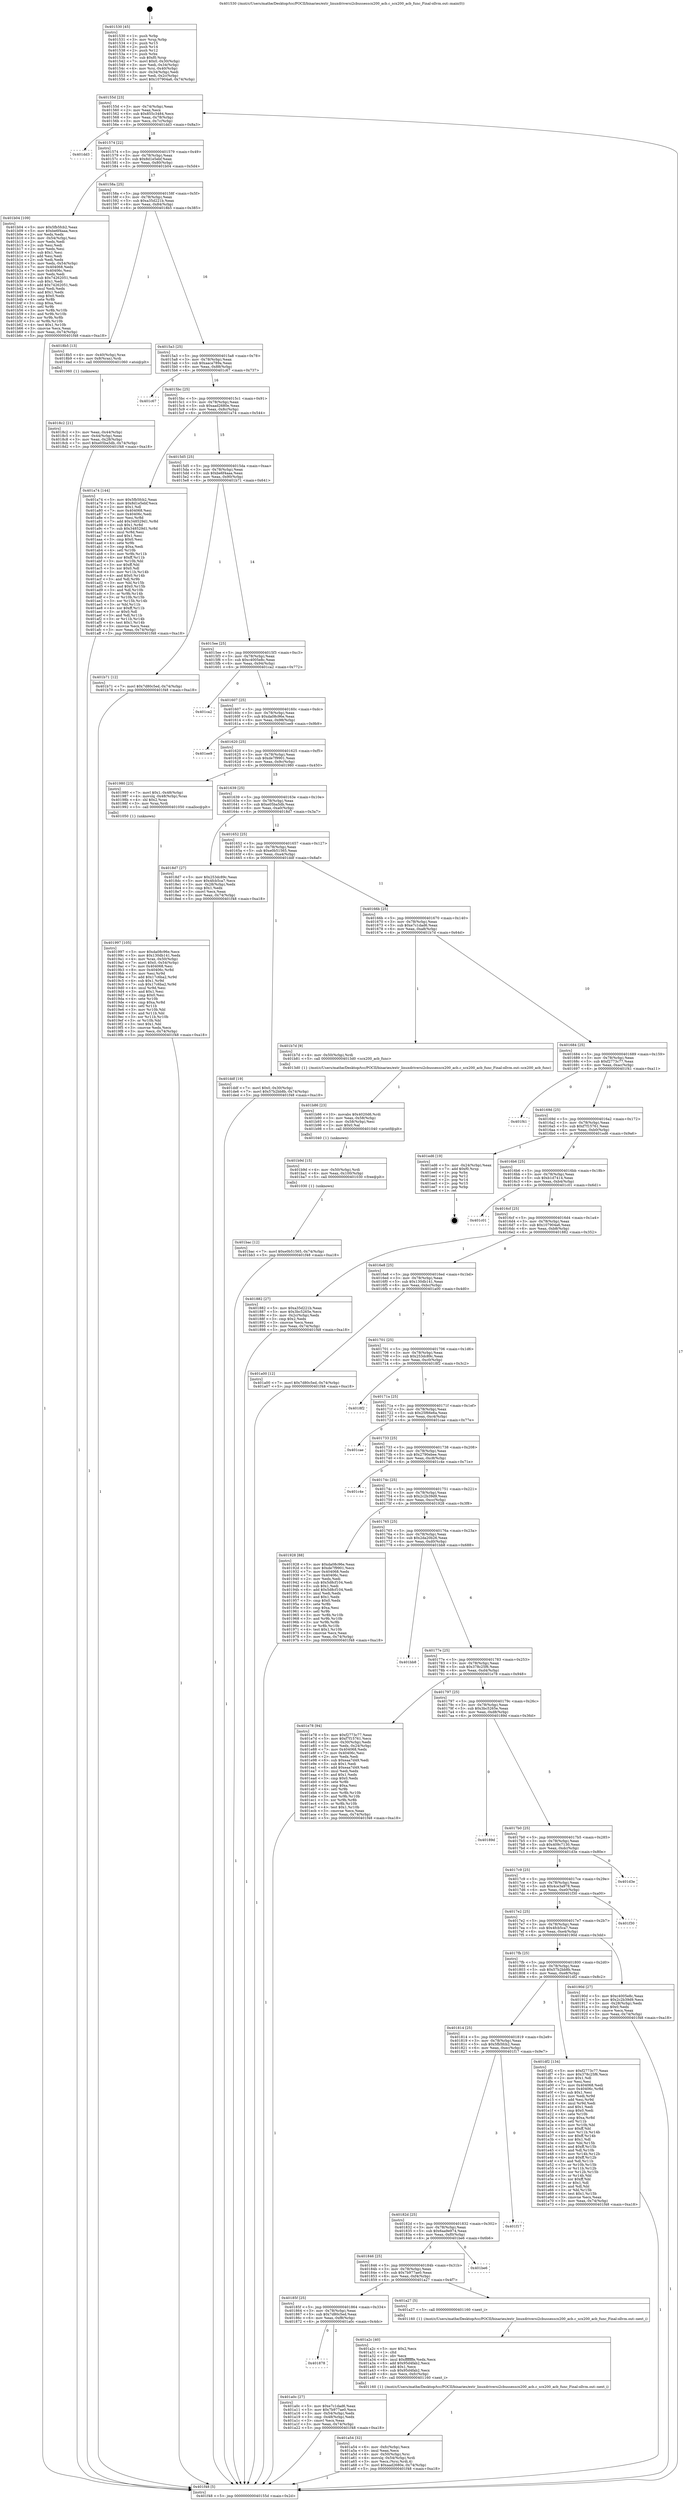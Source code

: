 digraph "0x401530" {
  label = "0x401530 (/mnt/c/Users/mathe/Desktop/tcc/POCII/binaries/extr_linuxdriversi2cbussesscx200_acb.c_scx200_acb_func_Final-ollvm.out::main(0))"
  labelloc = "t"
  node[shape=record]

  Entry [label="",width=0.3,height=0.3,shape=circle,fillcolor=black,style=filled]
  "0x40155d" [label="{
     0x40155d [23]\l
     | [instrs]\l
     &nbsp;&nbsp;0x40155d \<+3\>: mov -0x74(%rbp),%eax\l
     &nbsp;&nbsp;0x401560 \<+2\>: mov %eax,%ecx\l
     &nbsp;&nbsp;0x401562 \<+6\>: sub $0x855c3484,%ecx\l
     &nbsp;&nbsp;0x401568 \<+3\>: mov %eax,-0x78(%rbp)\l
     &nbsp;&nbsp;0x40156b \<+3\>: mov %ecx,-0x7c(%rbp)\l
     &nbsp;&nbsp;0x40156e \<+6\>: je 0000000000401dd3 \<main+0x8a3\>\l
  }"]
  "0x401dd3" [label="{
     0x401dd3\l
  }", style=dashed]
  "0x401574" [label="{
     0x401574 [22]\l
     | [instrs]\l
     &nbsp;&nbsp;0x401574 \<+5\>: jmp 0000000000401579 \<main+0x49\>\l
     &nbsp;&nbsp;0x401579 \<+3\>: mov -0x78(%rbp),%eax\l
     &nbsp;&nbsp;0x40157c \<+5\>: sub $0x8d1e5ebf,%eax\l
     &nbsp;&nbsp;0x401581 \<+3\>: mov %eax,-0x80(%rbp)\l
     &nbsp;&nbsp;0x401584 \<+6\>: je 0000000000401b04 \<main+0x5d4\>\l
  }"]
  Exit [label="",width=0.3,height=0.3,shape=circle,fillcolor=black,style=filled,peripheries=2]
  "0x401b04" [label="{
     0x401b04 [109]\l
     | [instrs]\l
     &nbsp;&nbsp;0x401b04 \<+5\>: mov $0x5fb5fcb2,%eax\l
     &nbsp;&nbsp;0x401b09 \<+5\>: mov $0xbe6f4aaa,%ecx\l
     &nbsp;&nbsp;0x401b0e \<+2\>: xor %edx,%edx\l
     &nbsp;&nbsp;0x401b10 \<+3\>: mov -0x54(%rbp),%esi\l
     &nbsp;&nbsp;0x401b13 \<+2\>: mov %edx,%edi\l
     &nbsp;&nbsp;0x401b15 \<+2\>: sub %esi,%edi\l
     &nbsp;&nbsp;0x401b17 \<+2\>: mov %edx,%esi\l
     &nbsp;&nbsp;0x401b19 \<+3\>: sub $0x1,%esi\l
     &nbsp;&nbsp;0x401b1c \<+2\>: add %esi,%edi\l
     &nbsp;&nbsp;0x401b1e \<+2\>: sub %edi,%edx\l
     &nbsp;&nbsp;0x401b20 \<+3\>: mov %edx,-0x54(%rbp)\l
     &nbsp;&nbsp;0x401b23 \<+7\>: mov 0x404068,%edx\l
     &nbsp;&nbsp;0x401b2a \<+7\>: mov 0x40406c,%esi\l
     &nbsp;&nbsp;0x401b31 \<+2\>: mov %edx,%edi\l
     &nbsp;&nbsp;0x401b33 \<+6\>: sub $0x74262051,%edi\l
     &nbsp;&nbsp;0x401b39 \<+3\>: sub $0x1,%edi\l
     &nbsp;&nbsp;0x401b3c \<+6\>: add $0x74262051,%edi\l
     &nbsp;&nbsp;0x401b42 \<+3\>: imul %edi,%edx\l
     &nbsp;&nbsp;0x401b45 \<+3\>: and $0x1,%edx\l
     &nbsp;&nbsp;0x401b48 \<+3\>: cmp $0x0,%edx\l
     &nbsp;&nbsp;0x401b4b \<+4\>: sete %r8b\l
     &nbsp;&nbsp;0x401b4f \<+3\>: cmp $0xa,%esi\l
     &nbsp;&nbsp;0x401b52 \<+4\>: setl %r9b\l
     &nbsp;&nbsp;0x401b56 \<+3\>: mov %r8b,%r10b\l
     &nbsp;&nbsp;0x401b59 \<+3\>: and %r9b,%r10b\l
     &nbsp;&nbsp;0x401b5c \<+3\>: xor %r9b,%r8b\l
     &nbsp;&nbsp;0x401b5f \<+3\>: or %r8b,%r10b\l
     &nbsp;&nbsp;0x401b62 \<+4\>: test $0x1,%r10b\l
     &nbsp;&nbsp;0x401b66 \<+3\>: cmovne %ecx,%eax\l
     &nbsp;&nbsp;0x401b69 \<+3\>: mov %eax,-0x74(%rbp)\l
     &nbsp;&nbsp;0x401b6c \<+5\>: jmp 0000000000401f48 \<main+0xa18\>\l
  }"]
  "0x40158a" [label="{
     0x40158a [25]\l
     | [instrs]\l
     &nbsp;&nbsp;0x40158a \<+5\>: jmp 000000000040158f \<main+0x5f\>\l
     &nbsp;&nbsp;0x40158f \<+3\>: mov -0x78(%rbp),%eax\l
     &nbsp;&nbsp;0x401592 \<+5\>: sub $0xa35d221b,%eax\l
     &nbsp;&nbsp;0x401597 \<+6\>: mov %eax,-0x84(%rbp)\l
     &nbsp;&nbsp;0x40159d \<+6\>: je 00000000004018b5 \<main+0x385\>\l
  }"]
  "0x401bac" [label="{
     0x401bac [12]\l
     | [instrs]\l
     &nbsp;&nbsp;0x401bac \<+7\>: movl $0xe0b51565,-0x74(%rbp)\l
     &nbsp;&nbsp;0x401bb3 \<+5\>: jmp 0000000000401f48 \<main+0xa18\>\l
  }"]
  "0x4018b5" [label="{
     0x4018b5 [13]\l
     | [instrs]\l
     &nbsp;&nbsp;0x4018b5 \<+4\>: mov -0x40(%rbp),%rax\l
     &nbsp;&nbsp;0x4018b9 \<+4\>: mov 0x8(%rax),%rdi\l
     &nbsp;&nbsp;0x4018bd \<+5\>: call 0000000000401060 \<atoi@plt\>\l
     | [calls]\l
     &nbsp;&nbsp;0x401060 \{1\} (unknown)\l
  }"]
  "0x4015a3" [label="{
     0x4015a3 [25]\l
     | [instrs]\l
     &nbsp;&nbsp;0x4015a3 \<+5\>: jmp 00000000004015a8 \<main+0x78\>\l
     &nbsp;&nbsp;0x4015a8 \<+3\>: mov -0x78(%rbp),%eax\l
     &nbsp;&nbsp;0x4015ab \<+5\>: sub $0xaaca789a,%eax\l
     &nbsp;&nbsp;0x4015b0 \<+6\>: mov %eax,-0x88(%rbp)\l
     &nbsp;&nbsp;0x4015b6 \<+6\>: je 0000000000401c67 \<main+0x737\>\l
  }"]
  "0x401b9d" [label="{
     0x401b9d [15]\l
     | [instrs]\l
     &nbsp;&nbsp;0x401b9d \<+4\>: mov -0x50(%rbp),%rdi\l
     &nbsp;&nbsp;0x401ba1 \<+6\>: mov %eax,-0x100(%rbp)\l
     &nbsp;&nbsp;0x401ba7 \<+5\>: call 0000000000401030 \<free@plt\>\l
     | [calls]\l
     &nbsp;&nbsp;0x401030 \{1\} (unknown)\l
  }"]
  "0x401c67" [label="{
     0x401c67\l
  }", style=dashed]
  "0x4015bc" [label="{
     0x4015bc [25]\l
     | [instrs]\l
     &nbsp;&nbsp;0x4015bc \<+5\>: jmp 00000000004015c1 \<main+0x91\>\l
     &nbsp;&nbsp;0x4015c1 \<+3\>: mov -0x78(%rbp),%eax\l
     &nbsp;&nbsp;0x4015c4 \<+5\>: sub $0xaad2680e,%eax\l
     &nbsp;&nbsp;0x4015c9 \<+6\>: mov %eax,-0x8c(%rbp)\l
     &nbsp;&nbsp;0x4015cf \<+6\>: je 0000000000401a74 \<main+0x544\>\l
  }"]
  "0x401b86" [label="{
     0x401b86 [23]\l
     | [instrs]\l
     &nbsp;&nbsp;0x401b86 \<+10\>: movabs $0x4020d6,%rdi\l
     &nbsp;&nbsp;0x401b90 \<+3\>: mov %eax,-0x58(%rbp)\l
     &nbsp;&nbsp;0x401b93 \<+3\>: mov -0x58(%rbp),%esi\l
     &nbsp;&nbsp;0x401b96 \<+2\>: mov $0x0,%al\l
     &nbsp;&nbsp;0x401b98 \<+5\>: call 0000000000401040 \<printf@plt\>\l
     | [calls]\l
     &nbsp;&nbsp;0x401040 \{1\} (unknown)\l
  }"]
  "0x401a74" [label="{
     0x401a74 [144]\l
     | [instrs]\l
     &nbsp;&nbsp;0x401a74 \<+5\>: mov $0x5fb5fcb2,%eax\l
     &nbsp;&nbsp;0x401a79 \<+5\>: mov $0x8d1e5ebf,%ecx\l
     &nbsp;&nbsp;0x401a7e \<+2\>: mov $0x1,%dl\l
     &nbsp;&nbsp;0x401a80 \<+7\>: mov 0x404068,%esi\l
     &nbsp;&nbsp;0x401a87 \<+7\>: mov 0x40406c,%edi\l
     &nbsp;&nbsp;0x401a8e \<+3\>: mov %esi,%r8d\l
     &nbsp;&nbsp;0x401a91 \<+7\>: add $0x348529d1,%r8d\l
     &nbsp;&nbsp;0x401a98 \<+4\>: sub $0x1,%r8d\l
     &nbsp;&nbsp;0x401a9c \<+7\>: sub $0x348529d1,%r8d\l
     &nbsp;&nbsp;0x401aa3 \<+4\>: imul %r8d,%esi\l
     &nbsp;&nbsp;0x401aa7 \<+3\>: and $0x1,%esi\l
     &nbsp;&nbsp;0x401aaa \<+3\>: cmp $0x0,%esi\l
     &nbsp;&nbsp;0x401aad \<+4\>: sete %r9b\l
     &nbsp;&nbsp;0x401ab1 \<+3\>: cmp $0xa,%edi\l
     &nbsp;&nbsp;0x401ab4 \<+4\>: setl %r10b\l
     &nbsp;&nbsp;0x401ab8 \<+3\>: mov %r9b,%r11b\l
     &nbsp;&nbsp;0x401abb \<+4\>: xor $0xff,%r11b\l
     &nbsp;&nbsp;0x401abf \<+3\>: mov %r10b,%bl\l
     &nbsp;&nbsp;0x401ac2 \<+3\>: xor $0xff,%bl\l
     &nbsp;&nbsp;0x401ac5 \<+3\>: xor $0x0,%dl\l
     &nbsp;&nbsp;0x401ac8 \<+3\>: mov %r11b,%r14b\l
     &nbsp;&nbsp;0x401acb \<+4\>: and $0x0,%r14b\l
     &nbsp;&nbsp;0x401acf \<+3\>: and %dl,%r9b\l
     &nbsp;&nbsp;0x401ad2 \<+3\>: mov %bl,%r15b\l
     &nbsp;&nbsp;0x401ad5 \<+4\>: and $0x0,%r15b\l
     &nbsp;&nbsp;0x401ad9 \<+3\>: and %dl,%r10b\l
     &nbsp;&nbsp;0x401adc \<+3\>: or %r9b,%r14b\l
     &nbsp;&nbsp;0x401adf \<+3\>: or %r10b,%r15b\l
     &nbsp;&nbsp;0x401ae2 \<+3\>: xor %r15b,%r14b\l
     &nbsp;&nbsp;0x401ae5 \<+3\>: or %bl,%r11b\l
     &nbsp;&nbsp;0x401ae8 \<+4\>: xor $0xff,%r11b\l
     &nbsp;&nbsp;0x401aec \<+3\>: or $0x0,%dl\l
     &nbsp;&nbsp;0x401aef \<+3\>: and %dl,%r11b\l
     &nbsp;&nbsp;0x401af2 \<+3\>: or %r11b,%r14b\l
     &nbsp;&nbsp;0x401af5 \<+4\>: test $0x1,%r14b\l
     &nbsp;&nbsp;0x401af9 \<+3\>: cmovne %ecx,%eax\l
     &nbsp;&nbsp;0x401afc \<+3\>: mov %eax,-0x74(%rbp)\l
     &nbsp;&nbsp;0x401aff \<+5\>: jmp 0000000000401f48 \<main+0xa18\>\l
  }"]
  "0x4015d5" [label="{
     0x4015d5 [25]\l
     | [instrs]\l
     &nbsp;&nbsp;0x4015d5 \<+5\>: jmp 00000000004015da \<main+0xaa\>\l
     &nbsp;&nbsp;0x4015da \<+3\>: mov -0x78(%rbp),%eax\l
     &nbsp;&nbsp;0x4015dd \<+5\>: sub $0xbe6f4aaa,%eax\l
     &nbsp;&nbsp;0x4015e2 \<+6\>: mov %eax,-0x90(%rbp)\l
     &nbsp;&nbsp;0x4015e8 \<+6\>: je 0000000000401b71 \<main+0x641\>\l
  }"]
  "0x401a54" [label="{
     0x401a54 [32]\l
     | [instrs]\l
     &nbsp;&nbsp;0x401a54 \<+6\>: mov -0xfc(%rbp),%ecx\l
     &nbsp;&nbsp;0x401a5a \<+3\>: imul %eax,%ecx\l
     &nbsp;&nbsp;0x401a5d \<+4\>: mov -0x50(%rbp),%rsi\l
     &nbsp;&nbsp;0x401a61 \<+4\>: movslq -0x54(%rbp),%rdi\l
     &nbsp;&nbsp;0x401a65 \<+3\>: mov %ecx,(%rsi,%rdi,4)\l
     &nbsp;&nbsp;0x401a68 \<+7\>: movl $0xaad2680e,-0x74(%rbp)\l
     &nbsp;&nbsp;0x401a6f \<+5\>: jmp 0000000000401f48 \<main+0xa18\>\l
  }"]
  "0x401b71" [label="{
     0x401b71 [12]\l
     | [instrs]\l
     &nbsp;&nbsp;0x401b71 \<+7\>: movl $0x7d80c5ed,-0x74(%rbp)\l
     &nbsp;&nbsp;0x401b78 \<+5\>: jmp 0000000000401f48 \<main+0xa18\>\l
  }"]
  "0x4015ee" [label="{
     0x4015ee [25]\l
     | [instrs]\l
     &nbsp;&nbsp;0x4015ee \<+5\>: jmp 00000000004015f3 \<main+0xc3\>\l
     &nbsp;&nbsp;0x4015f3 \<+3\>: mov -0x78(%rbp),%eax\l
     &nbsp;&nbsp;0x4015f6 \<+5\>: sub $0xc4005e8c,%eax\l
     &nbsp;&nbsp;0x4015fb \<+6\>: mov %eax,-0x94(%rbp)\l
     &nbsp;&nbsp;0x401601 \<+6\>: je 0000000000401ca2 \<main+0x772\>\l
  }"]
  "0x401a2c" [label="{
     0x401a2c [40]\l
     | [instrs]\l
     &nbsp;&nbsp;0x401a2c \<+5\>: mov $0x2,%ecx\l
     &nbsp;&nbsp;0x401a31 \<+1\>: cltd\l
     &nbsp;&nbsp;0x401a32 \<+2\>: idiv %ecx\l
     &nbsp;&nbsp;0x401a34 \<+6\>: imul $0xfffffffe,%edx,%ecx\l
     &nbsp;&nbsp;0x401a3a \<+6\>: add $0x95d4fab2,%ecx\l
     &nbsp;&nbsp;0x401a40 \<+3\>: add $0x1,%ecx\l
     &nbsp;&nbsp;0x401a43 \<+6\>: sub $0x95d4fab2,%ecx\l
     &nbsp;&nbsp;0x401a49 \<+6\>: mov %ecx,-0xfc(%rbp)\l
     &nbsp;&nbsp;0x401a4f \<+5\>: call 0000000000401160 \<next_i\>\l
     | [calls]\l
     &nbsp;&nbsp;0x401160 \{1\} (/mnt/c/Users/mathe/Desktop/tcc/POCII/binaries/extr_linuxdriversi2cbussesscx200_acb.c_scx200_acb_func_Final-ollvm.out::next_i)\l
  }"]
  "0x401ca2" [label="{
     0x401ca2\l
  }", style=dashed]
  "0x401607" [label="{
     0x401607 [25]\l
     | [instrs]\l
     &nbsp;&nbsp;0x401607 \<+5\>: jmp 000000000040160c \<main+0xdc\>\l
     &nbsp;&nbsp;0x40160c \<+3\>: mov -0x78(%rbp),%eax\l
     &nbsp;&nbsp;0x40160f \<+5\>: sub $0xda08c96e,%eax\l
     &nbsp;&nbsp;0x401614 \<+6\>: mov %eax,-0x98(%rbp)\l
     &nbsp;&nbsp;0x40161a \<+6\>: je 0000000000401ee9 \<main+0x9b9\>\l
  }"]
  "0x401878" [label="{
     0x401878\l
  }", style=dashed]
  "0x401ee9" [label="{
     0x401ee9\l
  }", style=dashed]
  "0x401620" [label="{
     0x401620 [25]\l
     | [instrs]\l
     &nbsp;&nbsp;0x401620 \<+5\>: jmp 0000000000401625 \<main+0xf5\>\l
     &nbsp;&nbsp;0x401625 \<+3\>: mov -0x78(%rbp),%eax\l
     &nbsp;&nbsp;0x401628 \<+5\>: sub $0xde7f9901,%eax\l
     &nbsp;&nbsp;0x40162d \<+6\>: mov %eax,-0x9c(%rbp)\l
     &nbsp;&nbsp;0x401633 \<+6\>: je 0000000000401980 \<main+0x450\>\l
  }"]
  "0x401a0c" [label="{
     0x401a0c [27]\l
     | [instrs]\l
     &nbsp;&nbsp;0x401a0c \<+5\>: mov $0xe7c1dad6,%eax\l
     &nbsp;&nbsp;0x401a11 \<+5\>: mov $0x7b977ae0,%ecx\l
     &nbsp;&nbsp;0x401a16 \<+3\>: mov -0x54(%rbp),%edx\l
     &nbsp;&nbsp;0x401a19 \<+3\>: cmp -0x48(%rbp),%edx\l
     &nbsp;&nbsp;0x401a1c \<+3\>: cmovl %ecx,%eax\l
     &nbsp;&nbsp;0x401a1f \<+3\>: mov %eax,-0x74(%rbp)\l
     &nbsp;&nbsp;0x401a22 \<+5\>: jmp 0000000000401f48 \<main+0xa18\>\l
  }"]
  "0x401980" [label="{
     0x401980 [23]\l
     | [instrs]\l
     &nbsp;&nbsp;0x401980 \<+7\>: movl $0x1,-0x48(%rbp)\l
     &nbsp;&nbsp;0x401987 \<+4\>: movslq -0x48(%rbp),%rax\l
     &nbsp;&nbsp;0x40198b \<+4\>: shl $0x2,%rax\l
     &nbsp;&nbsp;0x40198f \<+3\>: mov %rax,%rdi\l
     &nbsp;&nbsp;0x401992 \<+5\>: call 0000000000401050 \<malloc@plt\>\l
     | [calls]\l
     &nbsp;&nbsp;0x401050 \{1\} (unknown)\l
  }"]
  "0x401639" [label="{
     0x401639 [25]\l
     | [instrs]\l
     &nbsp;&nbsp;0x401639 \<+5\>: jmp 000000000040163e \<main+0x10e\>\l
     &nbsp;&nbsp;0x40163e \<+3\>: mov -0x78(%rbp),%eax\l
     &nbsp;&nbsp;0x401641 \<+5\>: sub $0xe05ba5db,%eax\l
     &nbsp;&nbsp;0x401646 \<+6\>: mov %eax,-0xa0(%rbp)\l
     &nbsp;&nbsp;0x40164c \<+6\>: je 00000000004018d7 \<main+0x3a7\>\l
  }"]
  "0x40185f" [label="{
     0x40185f [25]\l
     | [instrs]\l
     &nbsp;&nbsp;0x40185f \<+5\>: jmp 0000000000401864 \<main+0x334\>\l
     &nbsp;&nbsp;0x401864 \<+3\>: mov -0x78(%rbp),%eax\l
     &nbsp;&nbsp;0x401867 \<+5\>: sub $0x7d80c5ed,%eax\l
     &nbsp;&nbsp;0x40186c \<+6\>: mov %eax,-0xf8(%rbp)\l
     &nbsp;&nbsp;0x401872 \<+6\>: je 0000000000401a0c \<main+0x4dc\>\l
  }"]
  "0x4018d7" [label="{
     0x4018d7 [27]\l
     | [instrs]\l
     &nbsp;&nbsp;0x4018d7 \<+5\>: mov $0x253dc89c,%eax\l
     &nbsp;&nbsp;0x4018dc \<+5\>: mov $0x4fcb5ca7,%ecx\l
     &nbsp;&nbsp;0x4018e1 \<+3\>: mov -0x28(%rbp),%edx\l
     &nbsp;&nbsp;0x4018e4 \<+3\>: cmp $0x1,%edx\l
     &nbsp;&nbsp;0x4018e7 \<+3\>: cmovl %ecx,%eax\l
     &nbsp;&nbsp;0x4018ea \<+3\>: mov %eax,-0x74(%rbp)\l
     &nbsp;&nbsp;0x4018ed \<+5\>: jmp 0000000000401f48 \<main+0xa18\>\l
  }"]
  "0x401652" [label="{
     0x401652 [25]\l
     | [instrs]\l
     &nbsp;&nbsp;0x401652 \<+5\>: jmp 0000000000401657 \<main+0x127\>\l
     &nbsp;&nbsp;0x401657 \<+3\>: mov -0x78(%rbp),%eax\l
     &nbsp;&nbsp;0x40165a \<+5\>: sub $0xe0b51565,%eax\l
     &nbsp;&nbsp;0x40165f \<+6\>: mov %eax,-0xa4(%rbp)\l
     &nbsp;&nbsp;0x401665 \<+6\>: je 0000000000401ddf \<main+0x8af\>\l
  }"]
  "0x401a27" [label="{
     0x401a27 [5]\l
     | [instrs]\l
     &nbsp;&nbsp;0x401a27 \<+5\>: call 0000000000401160 \<next_i\>\l
     | [calls]\l
     &nbsp;&nbsp;0x401160 \{1\} (/mnt/c/Users/mathe/Desktop/tcc/POCII/binaries/extr_linuxdriversi2cbussesscx200_acb.c_scx200_acb_func_Final-ollvm.out::next_i)\l
  }"]
  "0x401ddf" [label="{
     0x401ddf [19]\l
     | [instrs]\l
     &nbsp;&nbsp;0x401ddf \<+7\>: movl $0x0,-0x30(%rbp)\l
     &nbsp;&nbsp;0x401de6 \<+7\>: movl $0x57b2bb8b,-0x74(%rbp)\l
     &nbsp;&nbsp;0x401ded \<+5\>: jmp 0000000000401f48 \<main+0xa18\>\l
  }"]
  "0x40166b" [label="{
     0x40166b [25]\l
     | [instrs]\l
     &nbsp;&nbsp;0x40166b \<+5\>: jmp 0000000000401670 \<main+0x140\>\l
     &nbsp;&nbsp;0x401670 \<+3\>: mov -0x78(%rbp),%eax\l
     &nbsp;&nbsp;0x401673 \<+5\>: sub $0xe7c1dad6,%eax\l
     &nbsp;&nbsp;0x401678 \<+6\>: mov %eax,-0xa8(%rbp)\l
     &nbsp;&nbsp;0x40167e \<+6\>: je 0000000000401b7d \<main+0x64d\>\l
  }"]
  "0x401846" [label="{
     0x401846 [25]\l
     | [instrs]\l
     &nbsp;&nbsp;0x401846 \<+5\>: jmp 000000000040184b \<main+0x31b\>\l
     &nbsp;&nbsp;0x40184b \<+3\>: mov -0x78(%rbp),%eax\l
     &nbsp;&nbsp;0x40184e \<+5\>: sub $0x7b977ae0,%eax\l
     &nbsp;&nbsp;0x401853 \<+6\>: mov %eax,-0xf4(%rbp)\l
     &nbsp;&nbsp;0x401859 \<+6\>: je 0000000000401a27 \<main+0x4f7\>\l
  }"]
  "0x401b7d" [label="{
     0x401b7d [9]\l
     | [instrs]\l
     &nbsp;&nbsp;0x401b7d \<+4\>: mov -0x50(%rbp),%rdi\l
     &nbsp;&nbsp;0x401b81 \<+5\>: call 00000000004013d0 \<scx200_acb_func\>\l
     | [calls]\l
     &nbsp;&nbsp;0x4013d0 \{1\} (/mnt/c/Users/mathe/Desktop/tcc/POCII/binaries/extr_linuxdriversi2cbussesscx200_acb.c_scx200_acb_func_Final-ollvm.out::scx200_acb_func)\l
  }"]
  "0x401684" [label="{
     0x401684 [25]\l
     | [instrs]\l
     &nbsp;&nbsp;0x401684 \<+5\>: jmp 0000000000401689 \<main+0x159\>\l
     &nbsp;&nbsp;0x401689 \<+3\>: mov -0x78(%rbp),%eax\l
     &nbsp;&nbsp;0x40168c \<+5\>: sub $0xf2773c77,%eax\l
     &nbsp;&nbsp;0x401691 \<+6\>: mov %eax,-0xac(%rbp)\l
     &nbsp;&nbsp;0x401697 \<+6\>: je 0000000000401f41 \<main+0xa11\>\l
  }"]
  "0x401be6" [label="{
     0x401be6\l
  }", style=dashed]
  "0x401f41" [label="{
     0x401f41\l
  }", style=dashed]
  "0x40169d" [label="{
     0x40169d [25]\l
     | [instrs]\l
     &nbsp;&nbsp;0x40169d \<+5\>: jmp 00000000004016a2 \<main+0x172\>\l
     &nbsp;&nbsp;0x4016a2 \<+3\>: mov -0x78(%rbp),%eax\l
     &nbsp;&nbsp;0x4016a5 \<+5\>: sub $0xf7f15761,%eax\l
     &nbsp;&nbsp;0x4016aa \<+6\>: mov %eax,-0xb0(%rbp)\l
     &nbsp;&nbsp;0x4016b0 \<+6\>: je 0000000000401ed6 \<main+0x9a6\>\l
  }"]
  "0x40182d" [label="{
     0x40182d [25]\l
     | [instrs]\l
     &nbsp;&nbsp;0x40182d \<+5\>: jmp 0000000000401832 \<main+0x302\>\l
     &nbsp;&nbsp;0x401832 \<+3\>: mov -0x78(%rbp),%eax\l
     &nbsp;&nbsp;0x401835 \<+5\>: sub $0x6aa9e974,%eax\l
     &nbsp;&nbsp;0x40183a \<+6\>: mov %eax,-0xf0(%rbp)\l
     &nbsp;&nbsp;0x401840 \<+6\>: je 0000000000401be6 \<main+0x6b6\>\l
  }"]
  "0x401ed6" [label="{
     0x401ed6 [19]\l
     | [instrs]\l
     &nbsp;&nbsp;0x401ed6 \<+3\>: mov -0x24(%rbp),%eax\l
     &nbsp;&nbsp;0x401ed9 \<+7\>: add $0xf0,%rsp\l
     &nbsp;&nbsp;0x401ee0 \<+1\>: pop %rbx\l
     &nbsp;&nbsp;0x401ee1 \<+2\>: pop %r12\l
     &nbsp;&nbsp;0x401ee3 \<+2\>: pop %r14\l
     &nbsp;&nbsp;0x401ee5 \<+2\>: pop %r15\l
     &nbsp;&nbsp;0x401ee7 \<+1\>: pop %rbp\l
     &nbsp;&nbsp;0x401ee8 \<+1\>: ret\l
  }"]
  "0x4016b6" [label="{
     0x4016b6 [25]\l
     | [instrs]\l
     &nbsp;&nbsp;0x4016b6 \<+5\>: jmp 00000000004016bb \<main+0x18b\>\l
     &nbsp;&nbsp;0x4016bb \<+3\>: mov -0x78(%rbp),%eax\l
     &nbsp;&nbsp;0x4016be \<+5\>: sub $0xb1d7414,%eax\l
     &nbsp;&nbsp;0x4016c3 \<+6\>: mov %eax,-0xb4(%rbp)\l
     &nbsp;&nbsp;0x4016c9 \<+6\>: je 0000000000401c01 \<main+0x6d1\>\l
  }"]
  "0x401f17" [label="{
     0x401f17\l
  }", style=dashed]
  "0x401c01" [label="{
     0x401c01\l
  }", style=dashed]
  "0x4016cf" [label="{
     0x4016cf [25]\l
     | [instrs]\l
     &nbsp;&nbsp;0x4016cf \<+5\>: jmp 00000000004016d4 \<main+0x1a4\>\l
     &nbsp;&nbsp;0x4016d4 \<+3\>: mov -0x78(%rbp),%eax\l
     &nbsp;&nbsp;0x4016d7 \<+5\>: sub $0x107904a6,%eax\l
     &nbsp;&nbsp;0x4016dc \<+6\>: mov %eax,-0xb8(%rbp)\l
     &nbsp;&nbsp;0x4016e2 \<+6\>: je 0000000000401882 \<main+0x352\>\l
  }"]
  "0x401814" [label="{
     0x401814 [25]\l
     | [instrs]\l
     &nbsp;&nbsp;0x401814 \<+5\>: jmp 0000000000401819 \<main+0x2e9\>\l
     &nbsp;&nbsp;0x401819 \<+3\>: mov -0x78(%rbp),%eax\l
     &nbsp;&nbsp;0x40181c \<+5\>: sub $0x5fb5fcb2,%eax\l
     &nbsp;&nbsp;0x401821 \<+6\>: mov %eax,-0xec(%rbp)\l
     &nbsp;&nbsp;0x401827 \<+6\>: je 0000000000401f17 \<main+0x9e7\>\l
  }"]
  "0x401882" [label="{
     0x401882 [27]\l
     | [instrs]\l
     &nbsp;&nbsp;0x401882 \<+5\>: mov $0xa35d221b,%eax\l
     &nbsp;&nbsp;0x401887 \<+5\>: mov $0x3bc5265e,%ecx\l
     &nbsp;&nbsp;0x40188c \<+3\>: mov -0x2c(%rbp),%edx\l
     &nbsp;&nbsp;0x40188f \<+3\>: cmp $0x2,%edx\l
     &nbsp;&nbsp;0x401892 \<+3\>: cmovne %ecx,%eax\l
     &nbsp;&nbsp;0x401895 \<+3\>: mov %eax,-0x74(%rbp)\l
     &nbsp;&nbsp;0x401898 \<+5\>: jmp 0000000000401f48 \<main+0xa18\>\l
  }"]
  "0x4016e8" [label="{
     0x4016e8 [25]\l
     | [instrs]\l
     &nbsp;&nbsp;0x4016e8 \<+5\>: jmp 00000000004016ed \<main+0x1bd\>\l
     &nbsp;&nbsp;0x4016ed \<+3\>: mov -0x78(%rbp),%eax\l
     &nbsp;&nbsp;0x4016f0 \<+5\>: sub $0x130db141,%eax\l
     &nbsp;&nbsp;0x4016f5 \<+6\>: mov %eax,-0xbc(%rbp)\l
     &nbsp;&nbsp;0x4016fb \<+6\>: je 0000000000401a00 \<main+0x4d0\>\l
  }"]
  "0x401f48" [label="{
     0x401f48 [5]\l
     | [instrs]\l
     &nbsp;&nbsp;0x401f48 \<+5\>: jmp 000000000040155d \<main+0x2d\>\l
  }"]
  "0x401530" [label="{
     0x401530 [45]\l
     | [instrs]\l
     &nbsp;&nbsp;0x401530 \<+1\>: push %rbp\l
     &nbsp;&nbsp;0x401531 \<+3\>: mov %rsp,%rbp\l
     &nbsp;&nbsp;0x401534 \<+2\>: push %r15\l
     &nbsp;&nbsp;0x401536 \<+2\>: push %r14\l
     &nbsp;&nbsp;0x401538 \<+2\>: push %r12\l
     &nbsp;&nbsp;0x40153a \<+1\>: push %rbx\l
     &nbsp;&nbsp;0x40153b \<+7\>: sub $0xf0,%rsp\l
     &nbsp;&nbsp;0x401542 \<+7\>: movl $0x0,-0x30(%rbp)\l
     &nbsp;&nbsp;0x401549 \<+3\>: mov %edi,-0x34(%rbp)\l
     &nbsp;&nbsp;0x40154c \<+4\>: mov %rsi,-0x40(%rbp)\l
     &nbsp;&nbsp;0x401550 \<+3\>: mov -0x34(%rbp),%edi\l
     &nbsp;&nbsp;0x401553 \<+3\>: mov %edi,-0x2c(%rbp)\l
     &nbsp;&nbsp;0x401556 \<+7\>: movl $0x107904a6,-0x74(%rbp)\l
  }"]
  "0x4018c2" [label="{
     0x4018c2 [21]\l
     | [instrs]\l
     &nbsp;&nbsp;0x4018c2 \<+3\>: mov %eax,-0x44(%rbp)\l
     &nbsp;&nbsp;0x4018c5 \<+3\>: mov -0x44(%rbp),%eax\l
     &nbsp;&nbsp;0x4018c8 \<+3\>: mov %eax,-0x28(%rbp)\l
     &nbsp;&nbsp;0x4018cb \<+7\>: movl $0xe05ba5db,-0x74(%rbp)\l
     &nbsp;&nbsp;0x4018d2 \<+5\>: jmp 0000000000401f48 \<main+0xa18\>\l
  }"]
  "0x401df2" [label="{
     0x401df2 [134]\l
     | [instrs]\l
     &nbsp;&nbsp;0x401df2 \<+5\>: mov $0xf2773c77,%eax\l
     &nbsp;&nbsp;0x401df7 \<+5\>: mov $0x378c25f6,%ecx\l
     &nbsp;&nbsp;0x401dfc \<+2\>: mov $0x1,%dl\l
     &nbsp;&nbsp;0x401dfe \<+2\>: xor %esi,%esi\l
     &nbsp;&nbsp;0x401e00 \<+7\>: mov 0x404068,%edi\l
     &nbsp;&nbsp;0x401e07 \<+8\>: mov 0x40406c,%r8d\l
     &nbsp;&nbsp;0x401e0f \<+3\>: sub $0x1,%esi\l
     &nbsp;&nbsp;0x401e12 \<+3\>: mov %edi,%r9d\l
     &nbsp;&nbsp;0x401e15 \<+3\>: add %esi,%r9d\l
     &nbsp;&nbsp;0x401e18 \<+4\>: imul %r9d,%edi\l
     &nbsp;&nbsp;0x401e1c \<+3\>: and $0x1,%edi\l
     &nbsp;&nbsp;0x401e1f \<+3\>: cmp $0x0,%edi\l
     &nbsp;&nbsp;0x401e22 \<+4\>: sete %r10b\l
     &nbsp;&nbsp;0x401e26 \<+4\>: cmp $0xa,%r8d\l
     &nbsp;&nbsp;0x401e2a \<+4\>: setl %r11b\l
     &nbsp;&nbsp;0x401e2e \<+3\>: mov %r10b,%bl\l
     &nbsp;&nbsp;0x401e31 \<+3\>: xor $0xff,%bl\l
     &nbsp;&nbsp;0x401e34 \<+3\>: mov %r11b,%r14b\l
     &nbsp;&nbsp;0x401e37 \<+4\>: xor $0xff,%r14b\l
     &nbsp;&nbsp;0x401e3b \<+3\>: xor $0x1,%dl\l
     &nbsp;&nbsp;0x401e3e \<+3\>: mov %bl,%r15b\l
     &nbsp;&nbsp;0x401e41 \<+4\>: and $0xff,%r15b\l
     &nbsp;&nbsp;0x401e45 \<+3\>: and %dl,%r10b\l
     &nbsp;&nbsp;0x401e48 \<+3\>: mov %r14b,%r12b\l
     &nbsp;&nbsp;0x401e4b \<+4\>: and $0xff,%r12b\l
     &nbsp;&nbsp;0x401e4f \<+3\>: and %dl,%r11b\l
     &nbsp;&nbsp;0x401e52 \<+3\>: or %r10b,%r15b\l
     &nbsp;&nbsp;0x401e55 \<+3\>: or %r11b,%r12b\l
     &nbsp;&nbsp;0x401e58 \<+3\>: xor %r12b,%r15b\l
     &nbsp;&nbsp;0x401e5b \<+3\>: or %r14b,%bl\l
     &nbsp;&nbsp;0x401e5e \<+3\>: xor $0xff,%bl\l
     &nbsp;&nbsp;0x401e61 \<+3\>: or $0x1,%dl\l
     &nbsp;&nbsp;0x401e64 \<+2\>: and %dl,%bl\l
     &nbsp;&nbsp;0x401e66 \<+3\>: or %bl,%r15b\l
     &nbsp;&nbsp;0x401e69 \<+4\>: test $0x1,%r15b\l
     &nbsp;&nbsp;0x401e6d \<+3\>: cmovne %ecx,%eax\l
     &nbsp;&nbsp;0x401e70 \<+3\>: mov %eax,-0x74(%rbp)\l
     &nbsp;&nbsp;0x401e73 \<+5\>: jmp 0000000000401f48 \<main+0xa18\>\l
  }"]
  "0x401a00" [label="{
     0x401a00 [12]\l
     | [instrs]\l
     &nbsp;&nbsp;0x401a00 \<+7\>: movl $0x7d80c5ed,-0x74(%rbp)\l
     &nbsp;&nbsp;0x401a07 \<+5\>: jmp 0000000000401f48 \<main+0xa18\>\l
  }"]
  "0x401701" [label="{
     0x401701 [25]\l
     | [instrs]\l
     &nbsp;&nbsp;0x401701 \<+5\>: jmp 0000000000401706 \<main+0x1d6\>\l
     &nbsp;&nbsp;0x401706 \<+3\>: mov -0x78(%rbp),%eax\l
     &nbsp;&nbsp;0x401709 \<+5\>: sub $0x253dc89c,%eax\l
     &nbsp;&nbsp;0x40170e \<+6\>: mov %eax,-0xc0(%rbp)\l
     &nbsp;&nbsp;0x401714 \<+6\>: je 00000000004018f2 \<main+0x3c2\>\l
  }"]
  "0x401997" [label="{
     0x401997 [105]\l
     | [instrs]\l
     &nbsp;&nbsp;0x401997 \<+5\>: mov $0xda08c96e,%ecx\l
     &nbsp;&nbsp;0x40199c \<+5\>: mov $0x130db141,%edx\l
     &nbsp;&nbsp;0x4019a1 \<+4\>: mov %rax,-0x50(%rbp)\l
     &nbsp;&nbsp;0x4019a5 \<+7\>: movl $0x0,-0x54(%rbp)\l
     &nbsp;&nbsp;0x4019ac \<+7\>: mov 0x404068,%esi\l
     &nbsp;&nbsp;0x4019b3 \<+8\>: mov 0x40406c,%r8d\l
     &nbsp;&nbsp;0x4019bb \<+3\>: mov %esi,%r9d\l
     &nbsp;&nbsp;0x4019be \<+7\>: add $0x17c6ba2,%r9d\l
     &nbsp;&nbsp;0x4019c5 \<+4\>: sub $0x1,%r9d\l
     &nbsp;&nbsp;0x4019c9 \<+7\>: sub $0x17c6ba2,%r9d\l
     &nbsp;&nbsp;0x4019d0 \<+4\>: imul %r9d,%esi\l
     &nbsp;&nbsp;0x4019d4 \<+3\>: and $0x1,%esi\l
     &nbsp;&nbsp;0x4019d7 \<+3\>: cmp $0x0,%esi\l
     &nbsp;&nbsp;0x4019da \<+4\>: sete %r10b\l
     &nbsp;&nbsp;0x4019de \<+4\>: cmp $0xa,%r8d\l
     &nbsp;&nbsp;0x4019e2 \<+4\>: setl %r11b\l
     &nbsp;&nbsp;0x4019e6 \<+3\>: mov %r10b,%bl\l
     &nbsp;&nbsp;0x4019e9 \<+3\>: and %r11b,%bl\l
     &nbsp;&nbsp;0x4019ec \<+3\>: xor %r11b,%r10b\l
     &nbsp;&nbsp;0x4019ef \<+3\>: or %r10b,%bl\l
     &nbsp;&nbsp;0x4019f2 \<+3\>: test $0x1,%bl\l
     &nbsp;&nbsp;0x4019f5 \<+3\>: cmovne %edx,%ecx\l
     &nbsp;&nbsp;0x4019f8 \<+3\>: mov %ecx,-0x74(%rbp)\l
     &nbsp;&nbsp;0x4019fb \<+5\>: jmp 0000000000401f48 \<main+0xa18\>\l
  }"]
  "0x4018f2" [label="{
     0x4018f2\l
  }", style=dashed]
  "0x40171a" [label="{
     0x40171a [25]\l
     | [instrs]\l
     &nbsp;&nbsp;0x40171a \<+5\>: jmp 000000000040171f \<main+0x1ef\>\l
     &nbsp;&nbsp;0x40171f \<+3\>: mov -0x78(%rbp),%eax\l
     &nbsp;&nbsp;0x401722 \<+5\>: sub $0x25f66e6a,%eax\l
     &nbsp;&nbsp;0x401727 \<+6\>: mov %eax,-0xc4(%rbp)\l
     &nbsp;&nbsp;0x40172d \<+6\>: je 0000000000401cae \<main+0x77e\>\l
  }"]
  "0x4017fb" [label="{
     0x4017fb [25]\l
     | [instrs]\l
     &nbsp;&nbsp;0x4017fb \<+5\>: jmp 0000000000401800 \<main+0x2d0\>\l
     &nbsp;&nbsp;0x401800 \<+3\>: mov -0x78(%rbp),%eax\l
     &nbsp;&nbsp;0x401803 \<+5\>: sub $0x57b2bb8b,%eax\l
     &nbsp;&nbsp;0x401808 \<+6\>: mov %eax,-0xe8(%rbp)\l
     &nbsp;&nbsp;0x40180e \<+6\>: je 0000000000401df2 \<main+0x8c2\>\l
  }"]
  "0x401cae" [label="{
     0x401cae\l
  }", style=dashed]
  "0x401733" [label="{
     0x401733 [25]\l
     | [instrs]\l
     &nbsp;&nbsp;0x401733 \<+5\>: jmp 0000000000401738 \<main+0x208\>\l
     &nbsp;&nbsp;0x401738 \<+3\>: mov -0x78(%rbp),%eax\l
     &nbsp;&nbsp;0x40173b \<+5\>: sub $0x2790ebee,%eax\l
     &nbsp;&nbsp;0x401740 \<+6\>: mov %eax,-0xc8(%rbp)\l
     &nbsp;&nbsp;0x401746 \<+6\>: je 0000000000401c4e \<main+0x71e\>\l
  }"]
  "0x40190d" [label="{
     0x40190d [27]\l
     | [instrs]\l
     &nbsp;&nbsp;0x40190d \<+5\>: mov $0xc4005e8c,%eax\l
     &nbsp;&nbsp;0x401912 \<+5\>: mov $0x2c2b39d9,%ecx\l
     &nbsp;&nbsp;0x401917 \<+3\>: mov -0x28(%rbp),%edx\l
     &nbsp;&nbsp;0x40191a \<+3\>: cmp $0x0,%edx\l
     &nbsp;&nbsp;0x40191d \<+3\>: cmove %ecx,%eax\l
     &nbsp;&nbsp;0x401920 \<+3\>: mov %eax,-0x74(%rbp)\l
     &nbsp;&nbsp;0x401923 \<+5\>: jmp 0000000000401f48 \<main+0xa18\>\l
  }"]
  "0x401c4e" [label="{
     0x401c4e\l
  }", style=dashed]
  "0x40174c" [label="{
     0x40174c [25]\l
     | [instrs]\l
     &nbsp;&nbsp;0x40174c \<+5\>: jmp 0000000000401751 \<main+0x221\>\l
     &nbsp;&nbsp;0x401751 \<+3\>: mov -0x78(%rbp),%eax\l
     &nbsp;&nbsp;0x401754 \<+5\>: sub $0x2c2b39d9,%eax\l
     &nbsp;&nbsp;0x401759 \<+6\>: mov %eax,-0xcc(%rbp)\l
     &nbsp;&nbsp;0x40175f \<+6\>: je 0000000000401928 \<main+0x3f8\>\l
  }"]
  "0x4017e2" [label="{
     0x4017e2 [25]\l
     | [instrs]\l
     &nbsp;&nbsp;0x4017e2 \<+5\>: jmp 00000000004017e7 \<main+0x2b7\>\l
     &nbsp;&nbsp;0x4017e7 \<+3\>: mov -0x78(%rbp),%eax\l
     &nbsp;&nbsp;0x4017ea \<+5\>: sub $0x4fcb5ca7,%eax\l
     &nbsp;&nbsp;0x4017ef \<+6\>: mov %eax,-0xe4(%rbp)\l
     &nbsp;&nbsp;0x4017f5 \<+6\>: je 000000000040190d \<main+0x3dd\>\l
  }"]
  "0x401928" [label="{
     0x401928 [88]\l
     | [instrs]\l
     &nbsp;&nbsp;0x401928 \<+5\>: mov $0xda08c96e,%eax\l
     &nbsp;&nbsp;0x40192d \<+5\>: mov $0xde7f9901,%ecx\l
     &nbsp;&nbsp;0x401932 \<+7\>: mov 0x404068,%edx\l
     &nbsp;&nbsp;0x401939 \<+7\>: mov 0x40406c,%esi\l
     &nbsp;&nbsp;0x401940 \<+2\>: mov %edx,%edi\l
     &nbsp;&nbsp;0x401942 \<+6\>: sub $0x5d8cf104,%edi\l
     &nbsp;&nbsp;0x401948 \<+3\>: sub $0x1,%edi\l
     &nbsp;&nbsp;0x40194b \<+6\>: add $0x5d8cf104,%edi\l
     &nbsp;&nbsp;0x401951 \<+3\>: imul %edi,%edx\l
     &nbsp;&nbsp;0x401954 \<+3\>: and $0x1,%edx\l
     &nbsp;&nbsp;0x401957 \<+3\>: cmp $0x0,%edx\l
     &nbsp;&nbsp;0x40195a \<+4\>: sete %r8b\l
     &nbsp;&nbsp;0x40195e \<+3\>: cmp $0xa,%esi\l
     &nbsp;&nbsp;0x401961 \<+4\>: setl %r9b\l
     &nbsp;&nbsp;0x401965 \<+3\>: mov %r8b,%r10b\l
     &nbsp;&nbsp;0x401968 \<+3\>: and %r9b,%r10b\l
     &nbsp;&nbsp;0x40196b \<+3\>: xor %r9b,%r8b\l
     &nbsp;&nbsp;0x40196e \<+3\>: or %r8b,%r10b\l
     &nbsp;&nbsp;0x401971 \<+4\>: test $0x1,%r10b\l
     &nbsp;&nbsp;0x401975 \<+3\>: cmovne %ecx,%eax\l
     &nbsp;&nbsp;0x401978 \<+3\>: mov %eax,-0x74(%rbp)\l
     &nbsp;&nbsp;0x40197b \<+5\>: jmp 0000000000401f48 \<main+0xa18\>\l
  }"]
  "0x401765" [label="{
     0x401765 [25]\l
     | [instrs]\l
     &nbsp;&nbsp;0x401765 \<+5\>: jmp 000000000040176a \<main+0x23a\>\l
     &nbsp;&nbsp;0x40176a \<+3\>: mov -0x78(%rbp),%eax\l
     &nbsp;&nbsp;0x40176d \<+5\>: sub $0x2da20b26,%eax\l
     &nbsp;&nbsp;0x401772 \<+6\>: mov %eax,-0xd0(%rbp)\l
     &nbsp;&nbsp;0x401778 \<+6\>: je 0000000000401bb8 \<main+0x688\>\l
  }"]
  "0x401f30" [label="{
     0x401f30\l
  }", style=dashed]
  "0x401bb8" [label="{
     0x401bb8\l
  }", style=dashed]
  "0x40177e" [label="{
     0x40177e [25]\l
     | [instrs]\l
     &nbsp;&nbsp;0x40177e \<+5\>: jmp 0000000000401783 \<main+0x253\>\l
     &nbsp;&nbsp;0x401783 \<+3\>: mov -0x78(%rbp),%eax\l
     &nbsp;&nbsp;0x401786 \<+5\>: sub $0x378c25f6,%eax\l
     &nbsp;&nbsp;0x40178b \<+6\>: mov %eax,-0xd4(%rbp)\l
     &nbsp;&nbsp;0x401791 \<+6\>: je 0000000000401e78 \<main+0x948\>\l
  }"]
  "0x4017c9" [label="{
     0x4017c9 [25]\l
     | [instrs]\l
     &nbsp;&nbsp;0x4017c9 \<+5\>: jmp 00000000004017ce \<main+0x29e\>\l
     &nbsp;&nbsp;0x4017ce \<+3\>: mov -0x78(%rbp),%eax\l
     &nbsp;&nbsp;0x4017d1 \<+5\>: sub $0x4ce3a978,%eax\l
     &nbsp;&nbsp;0x4017d6 \<+6\>: mov %eax,-0xe0(%rbp)\l
     &nbsp;&nbsp;0x4017dc \<+6\>: je 0000000000401f30 \<main+0xa00\>\l
  }"]
  "0x401e78" [label="{
     0x401e78 [94]\l
     | [instrs]\l
     &nbsp;&nbsp;0x401e78 \<+5\>: mov $0xf2773c77,%eax\l
     &nbsp;&nbsp;0x401e7d \<+5\>: mov $0xf7f15761,%ecx\l
     &nbsp;&nbsp;0x401e82 \<+3\>: mov -0x30(%rbp),%edx\l
     &nbsp;&nbsp;0x401e85 \<+3\>: mov %edx,-0x24(%rbp)\l
     &nbsp;&nbsp;0x401e88 \<+7\>: mov 0x404068,%edx\l
     &nbsp;&nbsp;0x401e8f \<+7\>: mov 0x40406c,%esi\l
     &nbsp;&nbsp;0x401e96 \<+2\>: mov %edx,%edi\l
     &nbsp;&nbsp;0x401e98 \<+6\>: sub $0xeaa7d49,%edi\l
     &nbsp;&nbsp;0x401e9e \<+3\>: sub $0x1,%edi\l
     &nbsp;&nbsp;0x401ea1 \<+6\>: add $0xeaa7d49,%edi\l
     &nbsp;&nbsp;0x401ea7 \<+3\>: imul %edi,%edx\l
     &nbsp;&nbsp;0x401eaa \<+3\>: and $0x1,%edx\l
     &nbsp;&nbsp;0x401ead \<+3\>: cmp $0x0,%edx\l
     &nbsp;&nbsp;0x401eb0 \<+4\>: sete %r8b\l
     &nbsp;&nbsp;0x401eb4 \<+3\>: cmp $0xa,%esi\l
     &nbsp;&nbsp;0x401eb7 \<+4\>: setl %r9b\l
     &nbsp;&nbsp;0x401ebb \<+3\>: mov %r8b,%r10b\l
     &nbsp;&nbsp;0x401ebe \<+3\>: and %r9b,%r10b\l
     &nbsp;&nbsp;0x401ec1 \<+3\>: xor %r9b,%r8b\l
     &nbsp;&nbsp;0x401ec4 \<+3\>: or %r8b,%r10b\l
     &nbsp;&nbsp;0x401ec7 \<+4\>: test $0x1,%r10b\l
     &nbsp;&nbsp;0x401ecb \<+3\>: cmovne %ecx,%eax\l
     &nbsp;&nbsp;0x401ece \<+3\>: mov %eax,-0x74(%rbp)\l
     &nbsp;&nbsp;0x401ed1 \<+5\>: jmp 0000000000401f48 \<main+0xa18\>\l
  }"]
  "0x401797" [label="{
     0x401797 [25]\l
     | [instrs]\l
     &nbsp;&nbsp;0x401797 \<+5\>: jmp 000000000040179c \<main+0x26c\>\l
     &nbsp;&nbsp;0x40179c \<+3\>: mov -0x78(%rbp),%eax\l
     &nbsp;&nbsp;0x40179f \<+5\>: sub $0x3bc5265e,%eax\l
     &nbsp;&nbsp;0x4017a4 \<+6\>: mov %eax,-0xd8(%rbp)\l
     &nbsp;&nbsp;0x4017aa \<+6\>: je 000000000040189d \<main+0x36d\>\l
  }"]
  "0x401d3e" [label="{
     0x401d3e\l
  }", style=dashed]
  "0x40189d" [label="{
     0x40189d\l
  }", style=dashed]
  "0x4017b0" [label="{
     0x4017b0 [25]\l
     | [instrs]\l
     &nbsp;&nbsp;0x4017b0 \<+5\>: jmp 00000000004017b5 \<main+0x285\>\l
     &nbsp;&nbsp;0x4017b5 \<+3\>: mov -0x78(%rbp),%eax\l
     &nbsp;&nbsp;0x4017b8 \<+5\>: sub $0x409c7130,%eax\l
     &nbsp;&nbsp;0x4017bd \<+6\>: mov %eax,-0xdc(%rbp)\l
     &nbsp;&nbsp;0x4017c3 \<+6\>: je 0000000000401d3e \<main+0x80e\>\l
  }"]
  Entry -> "0x401530" [label=" 1"]
  "0x40155d" -> "0x401dd3" [label=" 0"]
  "0x40155d" -> "0x401574" [label=" 18"]
  "0x401ed6" -> Exit [label=" 1"]
  "0x401574" -> "0x401b04" [label=" 1"]
  "0x401574" -> "0x40158a" [label=" 17"]
  "0x401e78" -> "0x401f48" [label=" 1"]
  "0x40158a" -> "0x4018b5" [label=" 1"]
  "0x40158a" -> "0x4015a3" [label=" 16"]
  "0x401df2" -> "0x401f48" [label=" 1"]
  "0x4015a3" -> "0x401c67" [label=" 0"]
  "0x4015a3" -> "0x4015bc" [label=" 16"]
  "0x401ddf" -> "0x401f48" [label=" 1"]
  "0x4015bc" -> "0x401a74" [label=" 1"]
  "0x4015bc" -> "0x4015d5" [label=" 15"]
  "0x401bac" -> "0x401f48" [label=" 1"]
  "0x4015d5" -> "0x401b71" [label=" 1"]
  "0x4015d5" -> "0x4015ee" [label=" 14"]
  "0x401b9d" -> "0x401bac" [label=" 1"]
  "0x4015ee" -> "0x401ca2" [label=" 0"]
  "0x4015ee" -> "0x401607" [label=" 14"]
  "0x401b86" -> "0x401b9d" [label=" 1"]
  "0x401607" -> "0x401ee9" [label=" 0"]
  "0x401607" -> "0x401620" [label=" 14"]
  "0x401b7d" -> "0x401b86" [label=" 1"]
  "0x401620" -> "0x401980" [label=" 1"]
  "0x401620" -> "0x401639" [label=" 13"]
  "0x401b71" -> "0x401f48" [label=" 1"]
  "0x401639" -> "0x4018d7" [label=" 1"]
  "0x401639" -> "0x401652" [label=" 12"]
  "0x401a74" -> "0x401f48" [label=" 1"]
  "0x401652" -> "0x401ddf" [label=" 1"]
  "0x401652" -> "0x40166b" [label=" 11"]
  "0x401a54" -> "0x401f48" [label=" 1"]
  "0x40166b" -> "0x401b7d" [label=" 1"]
  "0x40166b" -> "0x401684" [label=" 10"]
  "0x401a27" -> "0x401a2c" [label=" 1"]
  "0x401684" -> "0x401f41" [label=" 0"]
  "0x401684" -> "0x40169d" [label=" 10"]
  "0x401a0c" -> "0x401f48" [label=" 2"]
  "0x40169d" -> "0x401ed6" [label=" 1"]
  "0x40169d" -> "0x4016b6" [label=" 9"]
  "0x40185f" -> "0x401a0c" [label=" 2"]
  "0x4016b6" -> "0x401c01" [label=" 0"]
  "0x4016b6" -> "0x4016cf" [label=" 9"]
  "0x401b04" -> "0x401f48" [label=" 1"]
  "0x4016cf" -> "0x401882" [label=" 1"]
  "0x4016cf" -> "0x4016e8" [label=" 8"]
  "0x401882" -> "0x401f48" [label=" 1"]
  "0x401530" -> "0x40155d" [label=" 1"]
  "0x401f48" -> "0x40155d" [label=" 17"]
  "0x4018b5" -> "0x4018c2" [label=" 1"]
  "0x4018c2" -> "0x401f48" [label=" 1"]
  "0x4018d7" -> "0x401f48" [label=" 1"]
  "0x401846" -> "0x401a27" [label=" 1"]
  "0x4016e8" -> "0x401a00" [label=" 1"]
  "0x4016e8" -> "0x401701" [label=" 7"]
  "0x401a2c" -> "0x401a54" [label=" 1"]
  "0x401701" -> "0x4018f2" [label=" 0"]
  "0x401701" -> "0x40171a" [label=" 7"]
  "0x40182d" -> "0x401be6" [label=" 0"]
  "0x40171a" -> "0x401cae" [label=" 0"]
  "0x40171a" -> "0x401733" [label=" 7"]
  "0x40185f" -> "0x401878" [label=" 0"]
  "0x401733" -> "0x401c4e" [label=" 0"]
  "0x401733" -> "0x40174c" [label=" 7"]
  "0x401814" -> "0x40182d" [label=" 3"]
  "0x40174c" -> "0x401928" [label=" 1"]
  "0x40174c" -> "0x401765" [label=" 6"]
  "0x401846" -> "0x40185f" [label=" 2"]
  "0x401765" -> "0x401bb8" [label=" 0"]
  "0x401765" -> "0x40177e" [label=" 6"]
  "0x4017fb" -> "0x401814" [label=" 3"]
  "0x40177e" -> "0x401e78" [label=" 1"]
  "0x40177e" -> "0x401797" [label=" 5"]
  "0x40182d" -> "0x401846" [label=" 3"]
  "0x401797" -> "0x40189d" [label=" 0"]
  "0x401797" -> "0x4017b0" [label=" 5"]
  "0x401a00" -> "0x401f48" [label=" 1"]
  "0x4017b0" -> "0x401d3e" [label=" 0"]
  "0x4017b0" -> "0x4017c9" [label=" 5"]
  "0x4017fb" -> "0x401df2" [label=" 1"]
  "0x4017c9" -> "0x401f30" [label=" 0"]
  "0x4017c9" -> "0x4017e2" [label=" 5"]
  "0x401814" -> "0x401f17" [label=" 0"]
  "0x4017e2" -> "0x40190d" [label=" 1"]
  "0x4017e2" -> "0x4017fb" [label=" 4"]
  "0x40190d" -> "0x401f48" [label=" 1"]
  "0x401928" -> "0x401f48" [label=" 1"]
  "0x401980" -> "0x401997" [label=" 1"]
  "0x401997" -> "0x401f48" [label=" 1"]
}
